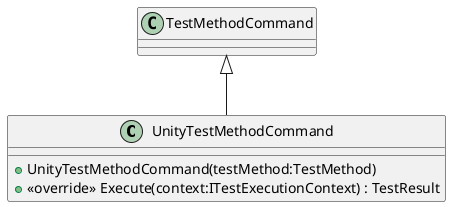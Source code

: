 @startuml
class UnityTestMethodCommand {
    + UnityTestMethodCommand(testMethod:TestMethod)
    + <<override>> Execute(context:ITestExecutionContext) : TestResult
}
TestMethodCommand <|-- UnityTestMethodCommand
@enduml
